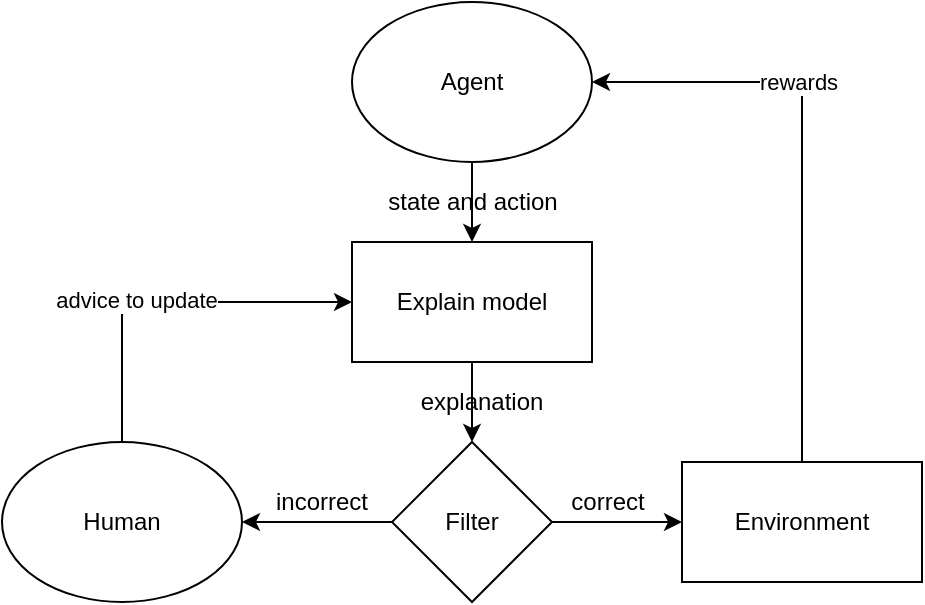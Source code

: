 <mxfile version="14.7.6" type="github">
  <diagram id="hfisGCpkYvtmeZW-5p2r" name="Page-1">
    <mxGraphModel dx="868" dy="478" grid="1" gridSize="10" guides="1" tooltips="1" connect="1" arrows="1" fold="1" page="1" pageScale="1" pageWidth="850" pageHeight="1100" math="0" shadow="0">
      <root>
        <mxCell id="0" />
        <mxCell id="1" parent="0" />
        <mxCell id="23xbA3XrxommICAyEXQ8-9" style="edgeStyle=orthogonalEdgeStyle;rounded=0;orthogonalLoop=1;jettySize=auto;html=1;exitX=0.5;exitY=1;exitDx=0;exitDy=0;entryX=0.5;entryY=0;entryDx=0;entryDy=0;" edge="1" parent="1" source="23xbA3XrxommICAyEXQ8-1" target="23xbA3XrxommICAyEXQ8-6">
          <mxGeometry relative="1" as="geometry">
            <Array as="points">
              <mxPoint x="365" y="310" />
              <mxPoint x="365" y="310" />
            </Array>
          </mxGeometry>
        </mxCell>
        <mxCell id="23xbA3XrxommICAyEXQ8-1" value="Explain model" style="rounded=0;whiteSpace=wrap;html=1;" vertex="1" parent="1">
          <mxGeometry x="305" y="240" width="120" height="60" as="geometry" />
        </mxCell>
        <mxCell id="23xbA3XrxommICAyEXQ8-13" style="edgeStyle=orthogonalEdgeStyle;rounded=0;orthogonalLoop=1;jettySize=auto;html=1;exitX=0.5;exitY=0;exitDx=0;exitDy=0;entryX=0;entryY=0.5;entryDx=0;entryDy=0;" edge="1" parent="1" source="23xbA3XrxommICAyEXQ8-2" target="23xbA3XrxommICAyEXQ8-1">
          <mxGeometry relative="1" as="geometry" />
        </mxCell>
        <mxCell id="23xbA3XrxommICAyEXQ8-17" value="advice to update" style="edgeLabel;html=1;align=center;verticalAlign=middle;resizable=0;points=[];" vertex="1" connectable="0" parent="23xbA3XrxommICAyEXQ8-13">
          <mxGeometry x="-0.168" y="1" relative="1" as="geometry">
            <mxPoint as="offset" />
          </mxGeometry>
        </mxCell>
        <mxCell id="23xbA3XrxommICAyEXQ8-2" value="Human" style="ellipse;whiteSpace=wrap;html=1;" vertex="1" parent="1">
          <mxGeometry x="130" y="340" width="120" height="80" as="geometry" />
        </mxCell>
        <mxCell id="23xbA3XrxommICAyEXQ8-8" style="edgeStyle=orthogonalEdgeStyle;rounded=0;orthogonalLoop=1;jettySize=auto;html=1;exitX=0.5;exitY=1;exitDx=0;exitDy=0;entryX=0.5;entryY=0;entryDx=0;entryDy=0;startArrow=none;" edge="1" parent="1" source="23xbA3XrxommICAyEXQ8-15" target="23xbA3XrxommICAyEXQ8-1">
          <mxGeometry relative="1" as="geometry">
            <Array as="points">
              <mxPoint x="365" y="210" />
              <mxPoint x="365" y="210" />
            </Array>
          </mxGeometry>
        </mxCell>
        <mxCell id="23xbA3XrxommICAyEXQ8-3" value="Agent" style="ellipse;whiteSpace=wrap;html=1;" vertex="1" parent="1">
          <mxGeometry x="305" y="120" width="120" height="80" as="geometry" />
        </mxCell>
        <mxCell id="23xbA3XrxommICAyEXQ8-10" style="edgeStyle=orthogonalEdgeStyle;rounded=0;orthogonalLoop=1;jettySize=auto;html=1;exitX=0;exitY=0.5;exitDx=0;exitDy=0;entryX=1;entryY=0.5;entryDx=0;entryDy=0;" edge="1" parent="1" source="23xbA3XrxommICAyEXQ8-6" target="23xbA3XrxommICAyEXQ8-2">
          <mxGeometry relative="1" as="geometry" />
        </mxCell>
        <mxCell id="23xbA3XrxommICAyEXQ8-12" style="edgeStyle=orthogonalEdgeStyle;rounded=0;orthogonalLoop=1;jettySize=auto;html=1;exitX=1;exitY=0.5;exitDx=0;exitDy=0;entryX=0;entryY=0.5;entryDx=0;entryDy=0;" edge="1" parent="1" source="23xbA3XrxommICAyEXQ8-6" target="23xbA3XrxommICAyEXQ8-7">
          <mxGeometry relative="1" as="geometry" />
        </mxCell>
        <mxCell id="23xbA3XrxommICAyEXQ8-6" value="Filter" style="rhombus;whiteSpace=wrap;html=1;" vertex="1" parent="1">
          <mxGeometry x="325" y="340" width="80" height="80" as="geometry" />
        </mxCell>
        <mxCell id="23xbA3XrxommICAyEXQ8-14" style="edgeStyle=orthogonalEdgeStyle;rounded=0;orthogonalLoop=1;jettySize=auto;html=1;exitX=0.5;exitY=0;exitDx=0;exitDy=0;entryX=1;entryY=0.5;entryDx=0;entryDy=0;" edge="1" parent="1" source="23xbA3XrxommICAyEXQ8-7" target="23xbA3XrxommICAyEXQ8-3">
          <mxGeometry relative="1" as="geometry" />
        </mxCell>
        <mxCell id="23xbA3XrxommICAyEXQ8-21" value="rewards" style="edgeLabel;html=1;align=center;verticalAlign=middle;resizable=0;points=[];" vertex="1" connectable="0" parent="23xbA3XrxommICAyEXQ8-14">
          <mxGeometry x="0.302" relative="1" as="geometry">
            <mxPoint as="offset" />
          </mxGeometry>
        </mxCell>
        <mxCell id="23xbA3XrxommICAyEXQ8-7" value="Environment" style="rounded=0;whiteSpace=wrap;html=1;" vertex="1" parent="1">
          <mxGeometry x="470" y="350" width="120" height="60" as="geometry" />
        </mxCell>
        <mxCell id="23xbA3XrxommICAyEXQ8-15" value="state and action" style="text;html=1;strokeColor=none;fillColor=none;align=center;verticalAlign=middle;whiteSpace=wrap;rounded=0;" vertex="1" parent="1">
          <mxGeometry x="317.5" y="210" width="95" height="20" as="geometry" />
        </mxCell>
        <mxCell id="23xbA3XrxommICAyEXQ8-16" value="" style="edgeStyle=orthogonalEdgeStyle;rounded=0;orthogonalLoop=1;jettySize=auto;html=1;exitX=0.5;exitY=1;exitDx=0;exitDy=0;entryX=0.5;entryY=0;entryDx=0;entryDy=0;endArrow=none;" edge="1" parent="1" source="23xbA3XrxommICAyEXQ8-3" target="23xbA3XrxommICAyEXQ8-15">
          <mxGeometry relative="1" as="geometry">
            <mxPoint x="365" y="200" as="sourcePoint" />
            <mxPoint x="365" y="240" as="targetPoint" />
            <Array as="points" />
          </mxGeometry>
        </mxCell>
        <mxCell id="23xbA3XrxommICAyEXQ8-18" value="explanation" style="text;html=1;strokeColor=none;fillColor=none;align=center;verticalAlign=middle;whiteSpace=wrap;rounded=0;" vertex="1" parent="1">
          <mxGeometry x="350" y="310" width="40" height="20" as="geometry" />
        </mxCell>
        <mxCell id="23xbA3XrxommICAyEXQ8-19" value="incorrect" style="text;html=1;strokeColor=none;fillColor=none;align=center;verticalAlign=middle;whiteSpace=wrap;rounded=0;" vertex="1" parent="1">
          <mxGeometry x="270" y="360" width="40" height="20" as="geometry" />
        </mxCell>
        <mxCell id="23xbA3XrxommICAyEXQ8-20" value="correct" style="text;html=1;strokeColor=none;fillColor=none;align=center;verticalAlign=middle;whiteSpace=wrap;rounded=0;" vertex="1" parent="1">
          <mxGeometry x="413" y="360" width="40" height="20" as="geometry" />
        </mxCell>
      </root>
    </mxGraphModel>
  </diagram>
</mxfile>
